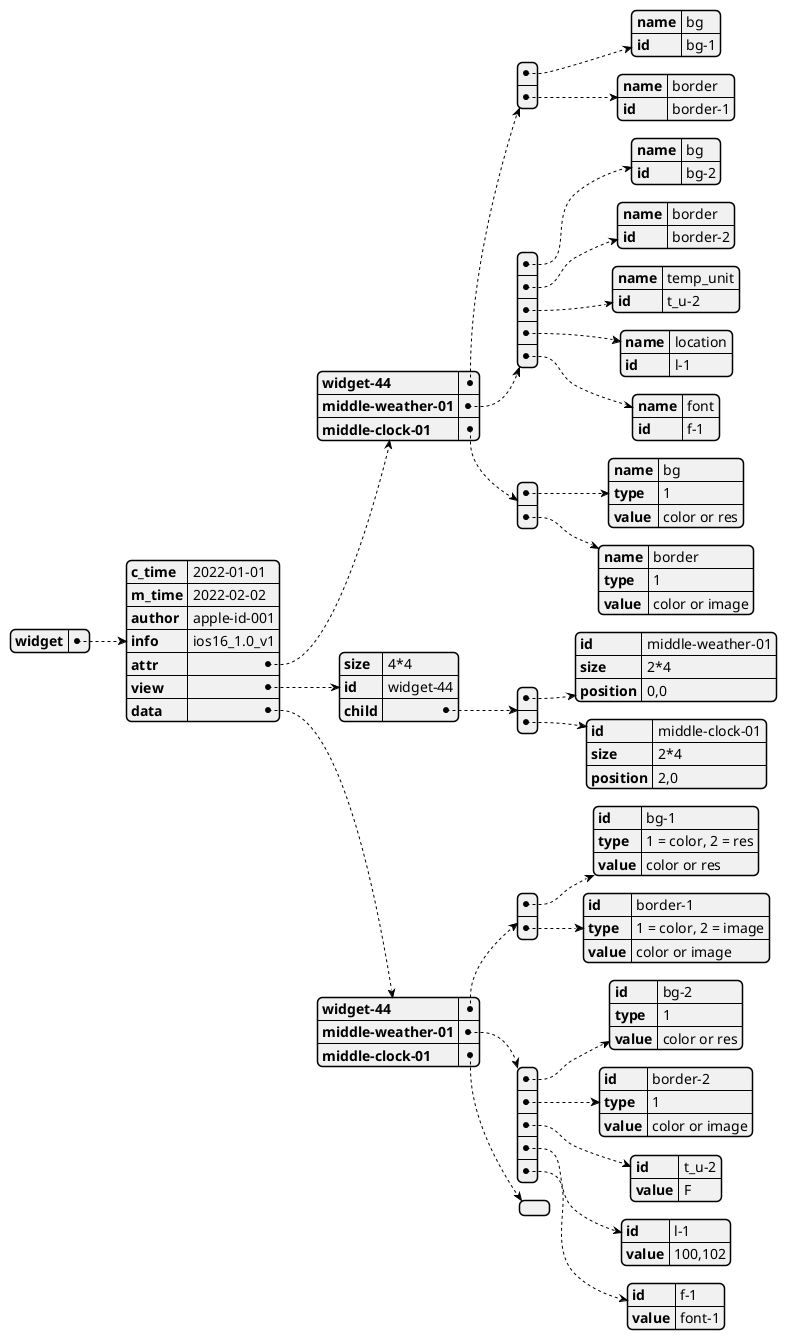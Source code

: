 @startjson
{
   "widget":{
      "c_time":"2022-01-01",
      "m_time":"2022-02-02",
      "author":"apple-id-001",
      "info":"ios16_1.0_v1",

      "attr":{
            "widget-44":[
               {
                "name":"bg",
                "id":"bg-1"
               },
               {
                "name":"border",
                "id":"border-1"
               }
            ],
            "middle-weather-01":[
               {
                  "name":"bg",
                  "id":"bg-2"
               },
               {
                  "name":"border",
                   "id":"border-2"
               },
               {
                  "name":"temp_unit",
                   "id":"t_u-2"
               },
               {
                  "name":"location",
                  "id":"l-1"
               },
               {
                  "name":"font",
                  "id":"f-1"
               }
            ],
            "middle-clock-01":[
               {
                  "name":"bg",
                  "type":"1",
                  "value":"color or res"
               },
               {
                  "name":"border",
                  "type":"1",
                  "value":"color or image"
               }
            ]

      },
      "view":{
         "size":"4*4",
         "id":"widget-44",
         "child":[
            {
               "id":"middle-weather-01",
               "size":"2*4",
               "position":"0,0"
            },
            {
               "id":"middle-clock-01",
               "size":"2*4",
               "position":"2,0"
            }
         ]
      },
      "data":{
            "widget-44":[
                {
                     "id":"bg-1",
                     "type":"1 = color, 2 = res",
                     "value":"color or res"
                },{
                    "id":"border-1",
                    "type":"1 = color, 2 = image",
                    "value":"color or image"
                }
            ],
            "middle-weather-01":[
                {
                 "id":"bg-2",
                 "type":"1",
                  "value":"color or res"
                },{
                  "id":"border-2",
                  "type":"1",
                  "value":"color or image"
                },{
                 "id":"t_u-2",
                 "value":"F"
                },{
                  "id":"l-1",
                  "value":"100,102"
                },{
                  "id":"f-1",
                  "value":"font-1"
                }
            ],
           "middle-clock-01":[



           ]
      }
   }
}
@endjson